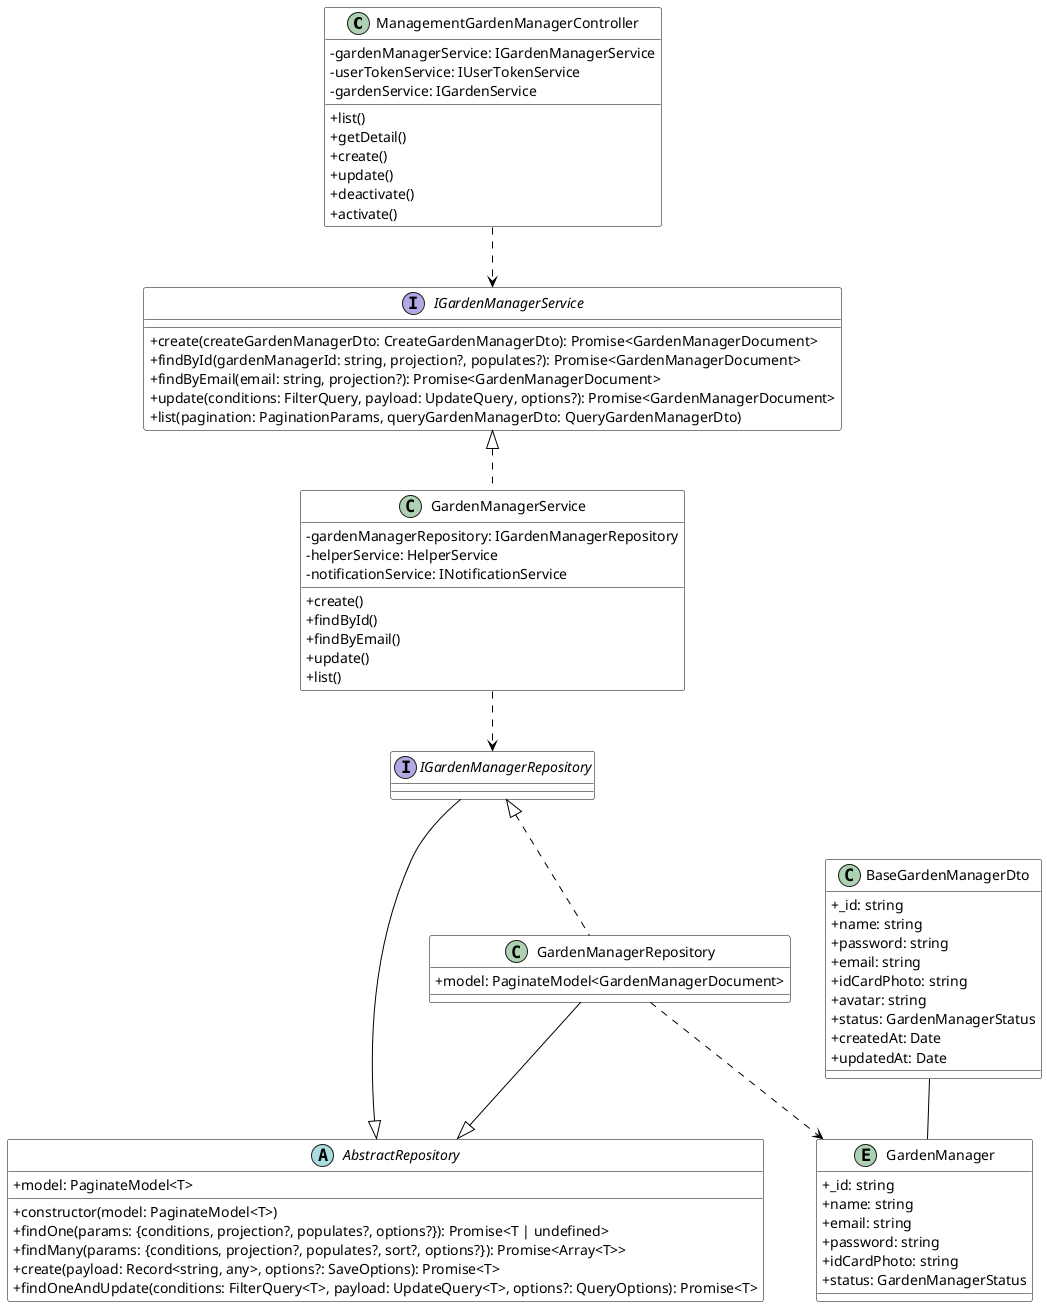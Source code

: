 @startuml Garden Manager Module

skinparam classAttributeIconSize 0

skinparam class {
  BackgroundColor White
  ArrowColor Black
  BorderColor Black
}

' Controllers
class ManagementGardenManagerController {
  -gardenManagerService: IGardenManagerService
  -userTokenService: IUserTokenService
  -gardenService: IGardenService
  +list()
  +getDetail()
  +create()
  +update()
  +deactivate()
  +activate()
}

' Interfaces
interface IGardenManagerService {
  +create(createGardenManagerDto: CreateGardenManagerDto): Promise<GardenManagerDocument>
  +findById(gardenManagerId: string, projection?, populates?): Promise<GardenManagerDocument>
  +findByEmail(email: string, projection?): Promise<GardenManagerDocument>
  +update(conditions: FilterQuery, payload: UpdateQuery, options?): Promise<GardenManagerDocument>
  +list(pagination: PaginationParams, queryGardenManagerDto: QueryGardenManagerDto)
}

interface IGardenManagerRepository {
}

class GardenManagerService {
  -gardenManagerRepository: IGardenManagerRepository
  -helperService: HelperService
  -notificationService: INotificationService
  +create()
  +findById()
  +findByEmail()
  +update()
  +list()
}

class GardenManagerRepository {
  +model: PaginateModel<GardenManagerDocument>
}

abstract class AbstractRepository {
  +model: PaginateModel<T>
  +constructor(model: PaginateModel<T>)
  +findOne(params: {conditions, projection?, populates?, options?}): Promise<T | undefined>
  +findMany(params: {conditions, projection?, populates?, sort?, options?}): Promise<Array<T>>
  +create(payload: Record<string, any>, options?: SaveOptions): Promise<T>
  +findOneAndUpdate(conditions: FilterQuery<T>, payload: UpdateQuery<T>, options?: QueryOptions): Promise<T>
}

' DTOs
class BaseGardenManagerDto {
  +_id: string
  +name: string
  +password: string
  +email: string
  +idCardPhoto: string
  +avatar: string
  +status: GardenManagerStatus
  +createdAt: Date
  +updatedAt: Date
}

' Schemas
entity GardenManager {
  +_id: string
  +name: string
  +email: string
  +password: string
  +idCardPhoto: string
  +status: GardenManagerStatus
}

' Relationships
ManagementGardenManagerController ..> IGardenManagerService

IGardenManagerService <|.. GardenManagerService

GardenManagerService ..> IGardenManagerRepository

IGardenManagerRepository <|.. GardenManagerRepository
IGardenManagerRepository --|> AbstractRepository
GardenManagerRepository --|> AbstractRepository

GardenManagerRepository ..> GardenManager
BaseGardenManagerDto -- GardenManager

@enduml
